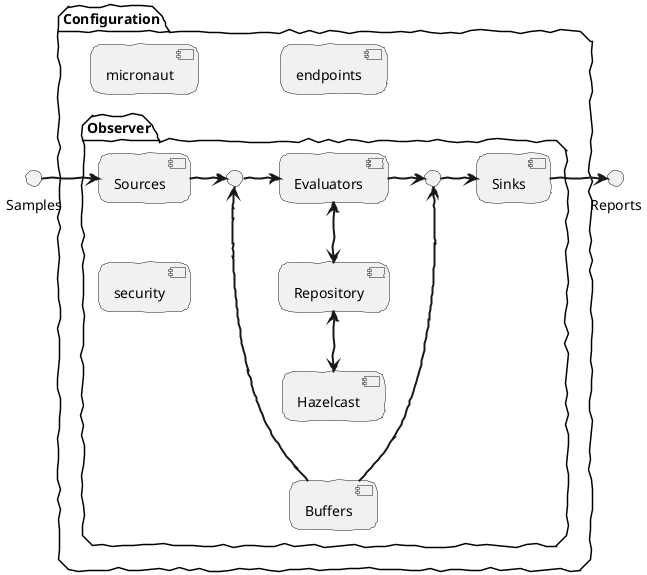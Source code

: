 @startuml
skinparam handwritten true
skinparam roundcorner 20
skinparam monochrome true
skinparam arrowThickness 2
skinparam BoxPadding 60


package "Configuration" #transparent {
    [micronaut]
    [endpoints]
    package "Observer" #transparent {
        [security]
        () " " as collector_1
        () " " as collector_2
    	[Sources]
        [Evaluators]
        [Repository]
        [Hazelcast]
        [Sinks]
        [Buffers]
    }


}

() "Samples" as clients
() "Reports" as reports


clients -r-> [Sources]
[Sources] -r-> collector_1
collector_1 -r-> [Evaluators]
[Evaluators] <-d-> [Repository]
[Repository] <-d-> [Hazelcast]
[Evaluators] -r-> collector_2
collector_2 -r-> [Sinks]
[Sinks] -r-> reports

[Hazelcast] -[hidden]-> [Buffers]
[Buffers] -u-> collector_1
[Buffers] -u-> collector_2

[micronaut] -[hidden]d-> [Sources]
[endpoints] -[hidden]d-> [Evaluators]
[security] -[hidden]u-> [Sources]


@enduml